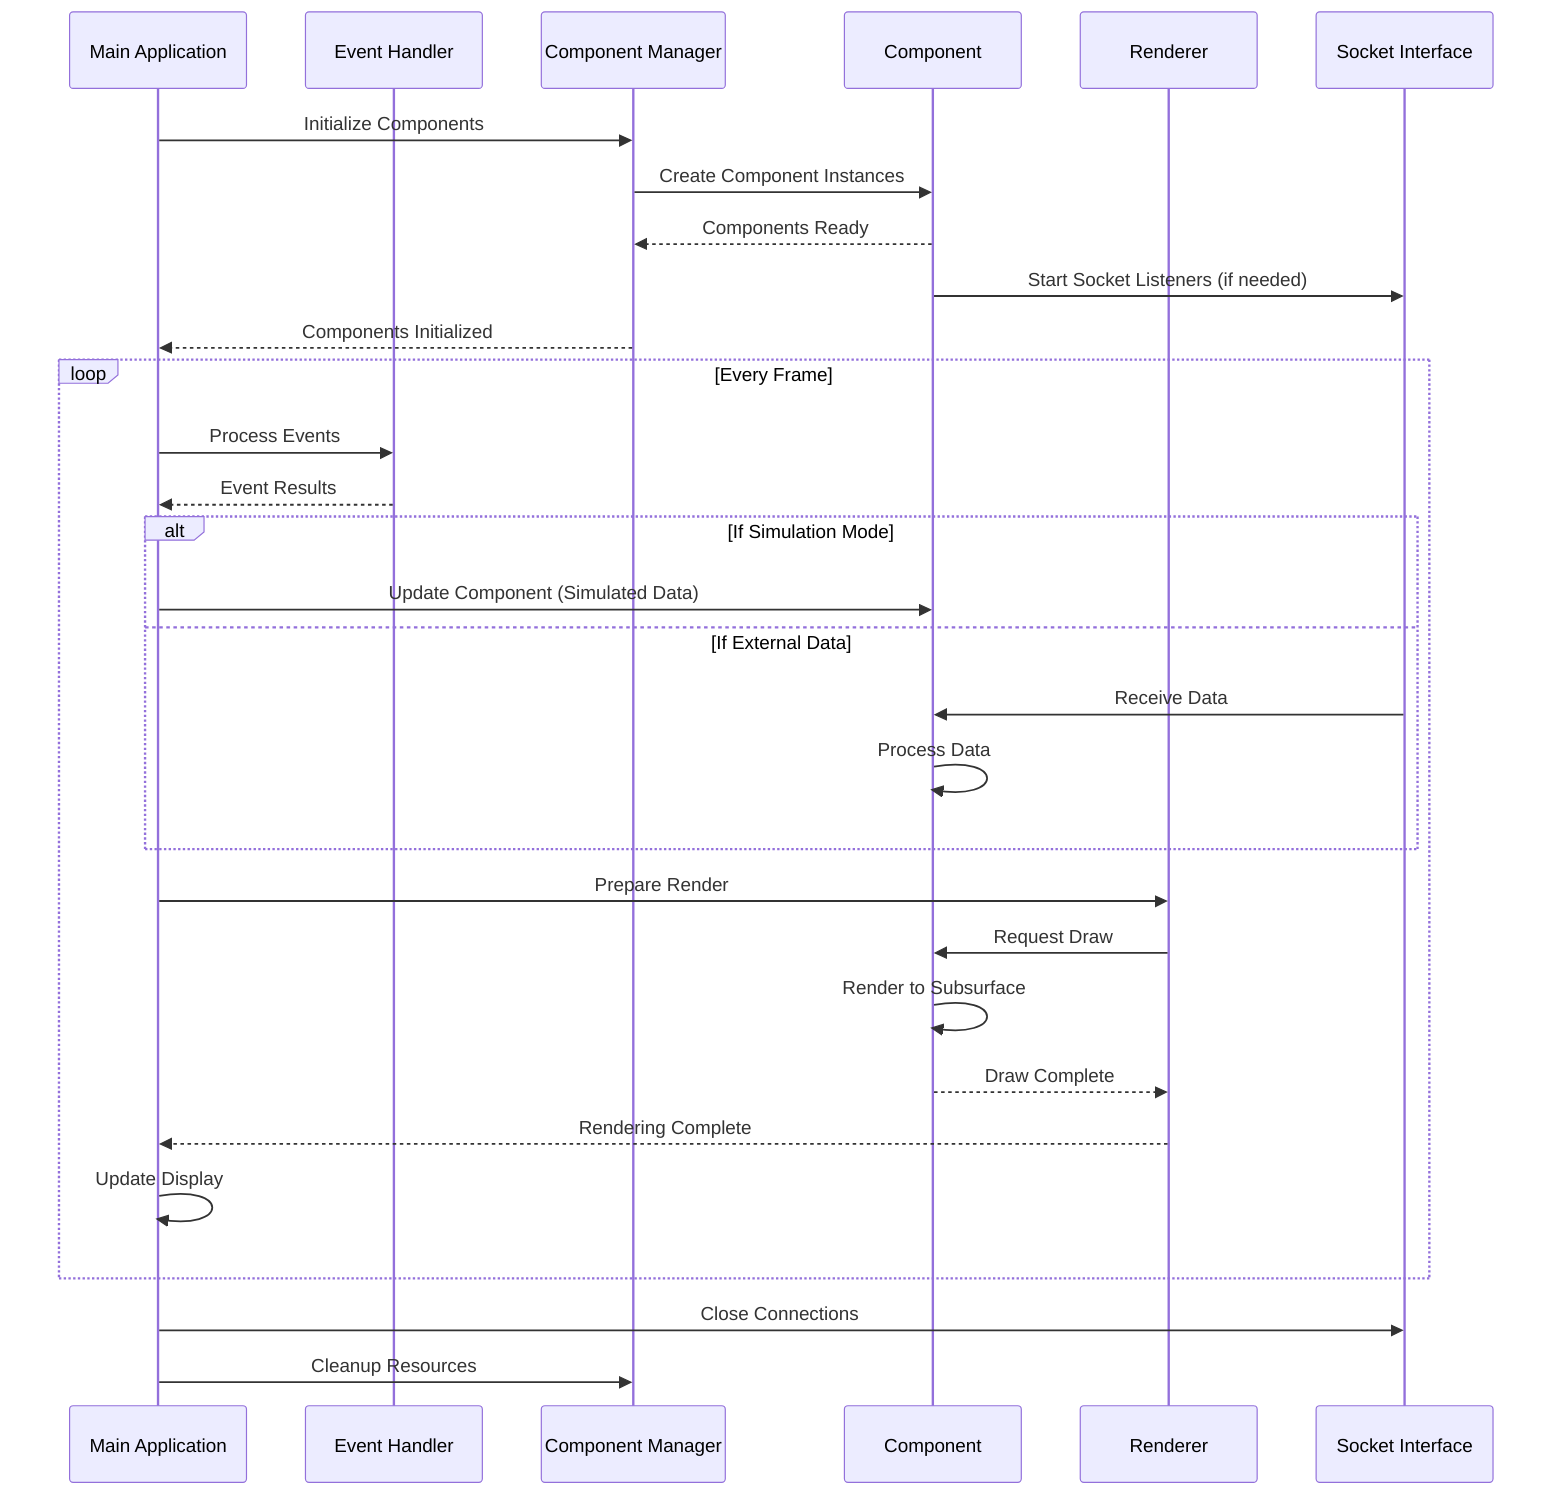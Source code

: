 sequenceDiagram
    participant Main as Main Application
    participant Event as Event Handler
    participant CompMan as Component Manager
    participant Comp as Component
    participant Render as Renderer
    participant Socket as Socket Interface
    
    %% Initialization
    Main->>CompMan: Initialize Components
    CompMan->>Comp: Create Component Instances
    Comp-->>CompMan: Components Ready
    Comp->>Socket: Start Socket Listeners (if needed)
    CompMan-->>Main: Components Initialized
    
    %% Main Loop
    loop Every Frame
        Main->>Event: Process Events
        Event-->>Main: Event Results
        
        alt If Simulation Mode
            Main->>Comp: Update Component (Simulated Data)
        else If External Data
            Socket->>Comp: Receive Data
            Comp->>Comp: Process Data
        end
        
        Main->>Render: Prepare Render
        Render->>Comp: Request Draw
        Comp->>Comp: Render to Subsurface
        Comp-->>Render: Draw Complete
        Render-->>Main: Rendering Complete
        
        Main->>Main: Update Display
    end
    
    %% Shutdown
    Main->>Socket: Close Connections
    Main->>CompMan: Cleanup Resources
